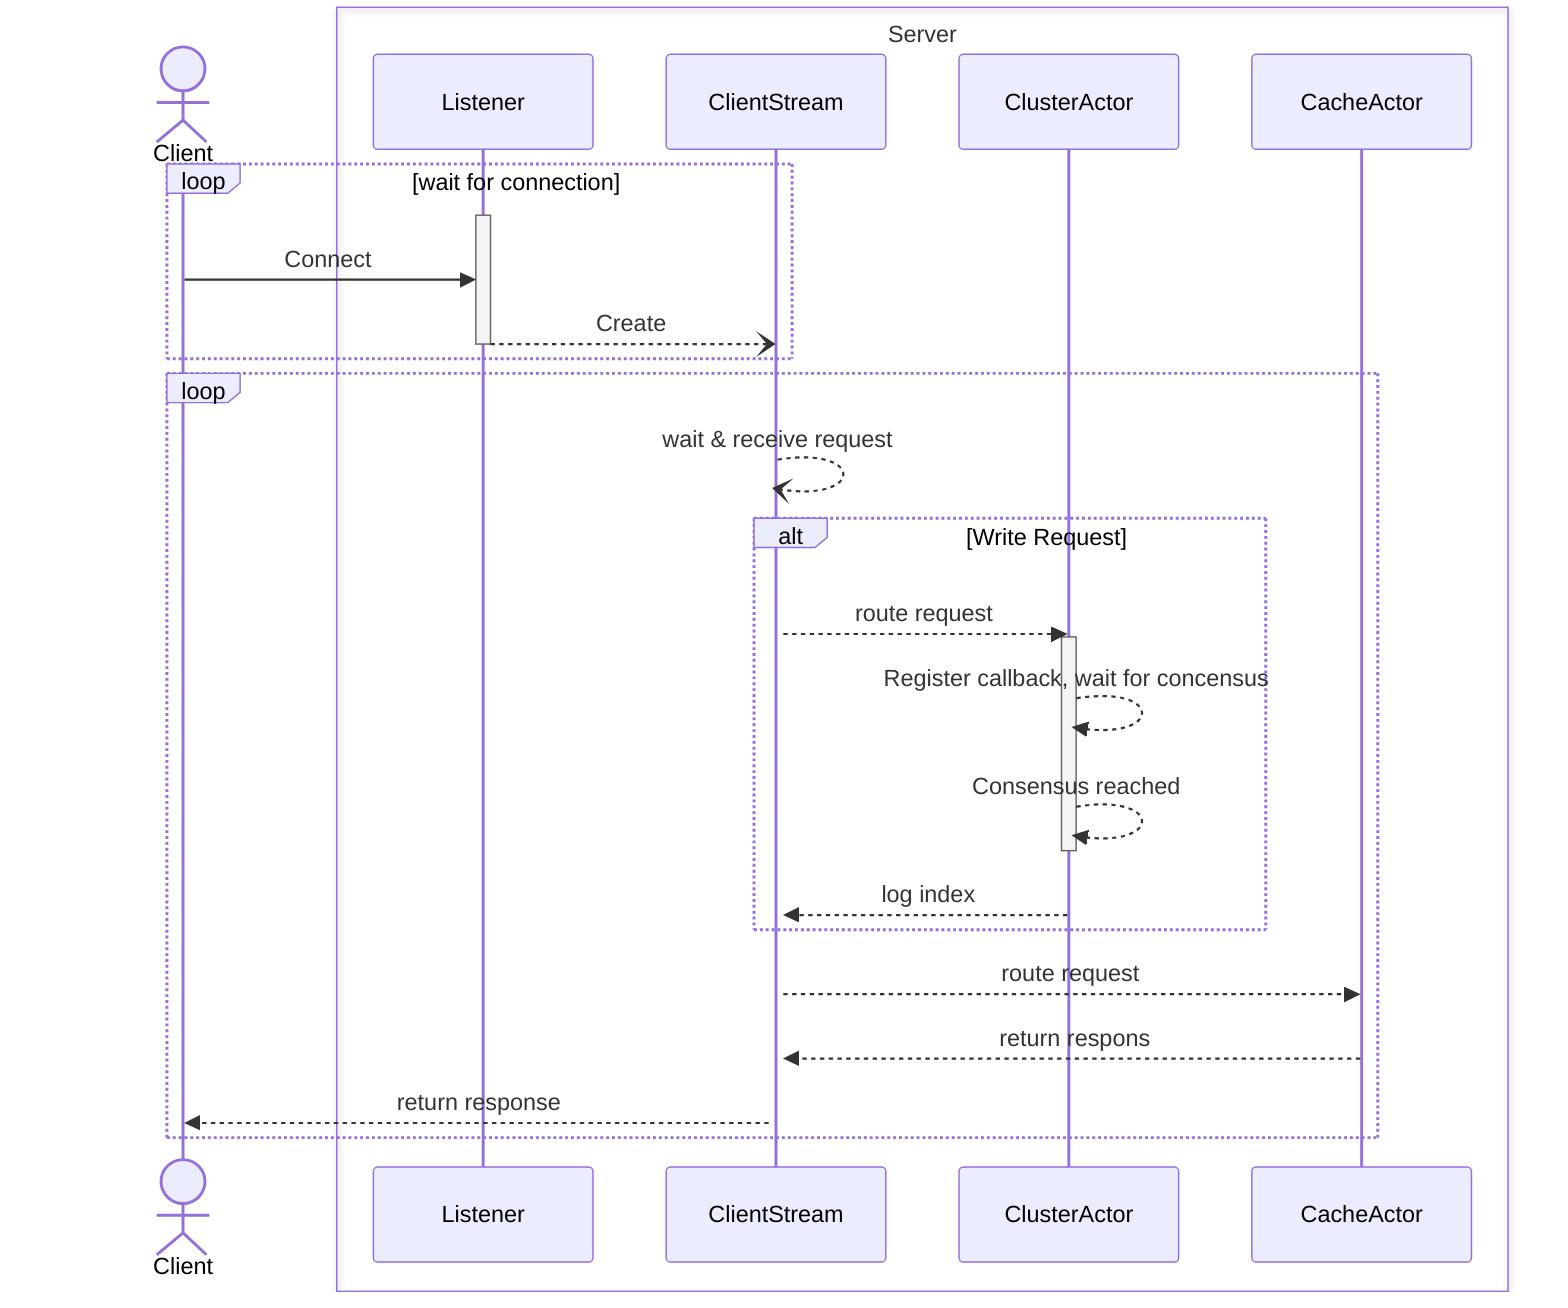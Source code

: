sequenceDiagram
    actor C as Client
    Box Server
    participant Listener
    participant Stream as ClientStream
    participant CL as ClusterActor
    participant CA as CacheActor
    
    end
    
    loop wait for connection
        activate Listener
        C ->> Listener: Connect
        Listener --) Stream : Create
        deactivate Listener
    end

    loop 
        Stream --)+ Stream: wait & receive request
        alt Write Request
            Stream -->> CL: route request
            activate CL
            CL -->> CL : Register callback, wait for concensus
            CL -->> CL : Consensus reached
            deactivate CL
            CL -->> Stream : log index
        end
        Stream -->> CA: route request
        CA -->> Stream: return respons
        Stream -->> C: return response
    end